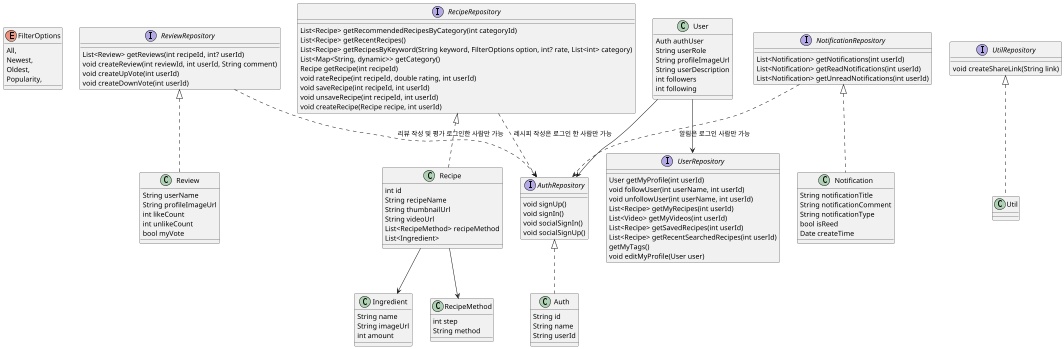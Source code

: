 @startuml
'https://plantuml.com/class-diagram

scale 0.5

enum FilterOptions {
    All,
    Newest,
    Oldest,
    Popularity,
}

interface RecipeRepository {
    List<Recipe> getRecommendedRecipesByCategory(int categoryId)
    List<Recipe> getRecentRecipes() /': 최근 생성된 레시피 중 일부를 가져오기 *'/
    List<Recipe> getRecipesByKeyword(String keyword, FilterOptions option, int? rate, List<int> category) /': 특정 검색어를 포함하는 레시피 가져오기(필터) *'/
    List<Map<String, dynamic>> getCategory() /': 카테고리 목록 가져오기 *'/
    Recipe getRecipe(int recipeId) /': 현재 레시피 정보 가져오기 *'/
    void rateRecipe(int recipeId, double rating, int userId) /': 현재 레시피 별점 매기기 *'/
    void saveRecipe(int recipeId, int userId) /': 현재 레시피 저장하기 *'/
    void unsaveRecipe(int recipeId, int userId) /': 현재 레시피 저장 취소하기 *'/
    void createRecipe(Recipe recipe, int userId) /': 레시피 작성하기 *'/
}
interface UserRepository {
    User getMyProfile(int userId) /': 로그인한 유저 정보 가져오기 *'/
    void followUser(int userName, int userId) /': 유저 팔로우 *'/
    void unfollowUser(int userName, int userId) /': 유저 언팔로우 *'/
    List<Recipe> getMyRecipes(int userId) /': 로그인한 유저가 작성한 레시피 가져오기 *'/
    List<Video> getMyVideos(int userId) /': 로그인한 유저가 업로드한 비디오 가져오기 *'/
    List<Recipe> getSavedRecipes(int userId) /': 저장한 레시피를 가져오는 기능 *'/
    List<Recipe> getRecentSearchedRecipes(int userId) /': 최근 본 레시피를 가져오기 *'/
    getMyTags()
    /' :
        1. 로그인한 유저가 태그된 컨텐츠 가져오기
        2. 로그인한 유저가 저장한 태그 가져오기
        3. 로그인한 유저가 작성한 해시태그가 포함된 컨텐츠 가져오기'/
    void editMyProfile(User user) /': 유저 정보 변경하기 *'/
}
interface ReviewRepository {
    List<Review> getReviews(int recipeId, int? userId) /': 현재 레시피의 리뷰 가져오기 (유저 데이터를 넘기면 리뷰에 대한 기존 추천여부))) *'/
    void createReview(int reviewId, int userId, String comment) /': 리뷰 작성하기 *'/
    void createUpVote(int userId) /': 리뷰 추천하기 *'/
    void createDownVote(int userId) /': 리뷰 비추천하기 *'/
}
interface NotificationRepository {
    List<Notification> getNotifications(int userId) /': 알림 목록 가져오기 *'/
    List<Notification> getReadNotifications(int userId) /': 읽은 알림 목록 가져오기 *'/
    List<Notification> getUnreadNotifications(int userId) /': 안읽은 알림 목록 가져오기 *'/
}
interface UtilRepository {
    void createShareLink(String link) /': 고유 공유 링크 생성(서버에게: 고유 링크를 link 값과 동일한 값으로 설정해주세요~)'/
}
interface AuthRepository {
    void signUp()
    void signIn()
    void socialSignIn()
    void socialSignUp()
}

User --> UserRepository
User --> AuthRepository


class Recipe implements RecipeRepository{
    int id
    String recipeName
    String thumbnailUrl
    String videoUrl
    List<RecipeMethod> recipeMethod
    List<Ingredient>
}

class Ingredient {
    String name
    String imageUrl
    int amount
}

class RecipeMethod {
    int step
    String method
}

class User {
    Auth authUser
    String userRole
    String profileImageUrl
    String userDescription
    int followers
    int following
}

class Auth implements AuthRepository{
    String id
    String name
    String userId
}
class Review implements ReviewRepository {
    String userName
    String profileImageUrl
    int likeCount
    int unlikeCount
    bool myVote
}
class Notification implements NotificationRepository{
    String notificationTitle
    String notificationComment
    String notificationType
    bool isReed
    Date createTime
}
class Util implements UtilRepository{}


Recipe --> Ingredient
Recipe --> RecipeMethod
NotificationRepository ..> AuthRepository : 알림은 로그인 사람만 가능
ReviewRepository ..> AuthRepository : 리뷰 작성 및 평가 로그인한 사람만 가능
RecipeRepository ..> AuthRepository : 레시피 작성은 로그인 한 사람만 가능


@enduml